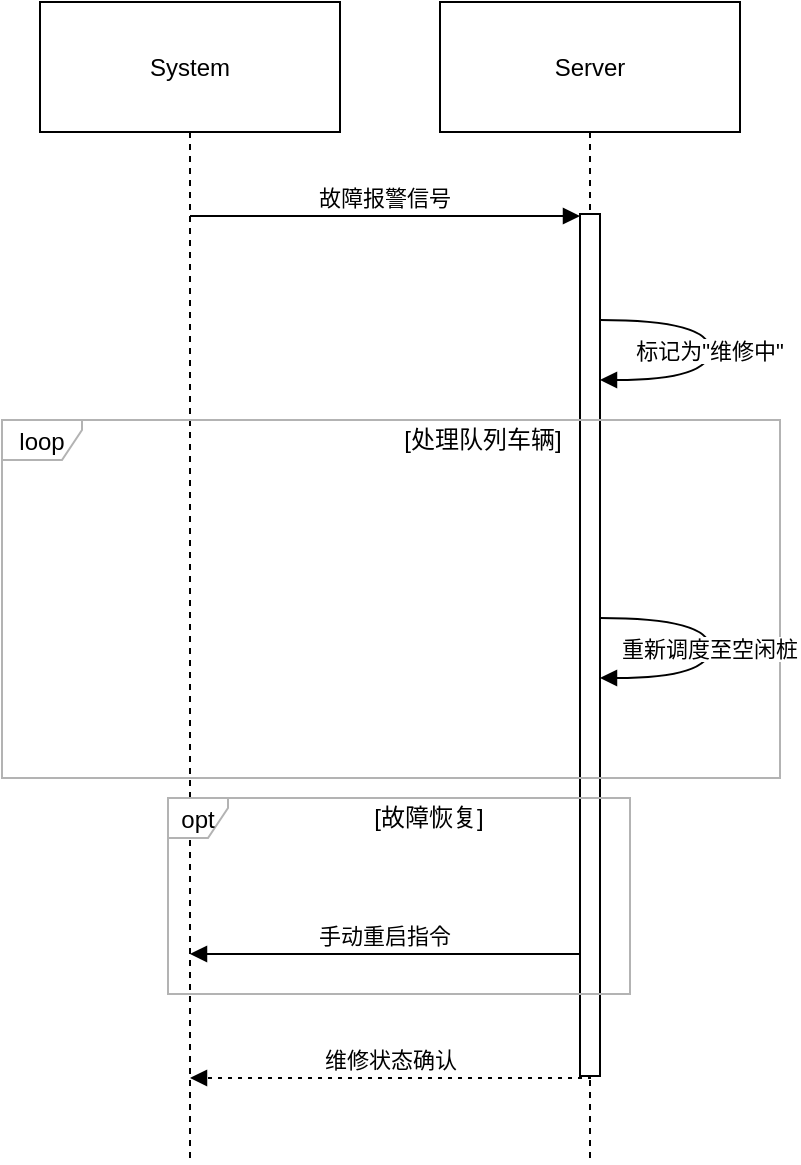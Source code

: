 <mxfile version="26.2.13">
  <diagram name="第 1 页" id="5hclALBQlh2AVa7bqb6c">
    <mxGraphModel dx="1344" dy="800" grid="1" gridSize="10" guides="1" tooltips="1" connect="1" arrows="1" fold="1" page="1" pageScale="1" pageWidth="827" pageHeight="1169" math="0" shadow="0">
      <root>
        <mxCell id="0" />
        <mxCell id="1" parent="0" />
        <mxCell id="3JH64mggHEF-HZqg0yWP-1" value="System" style="shape=umlLifeline;perimeter=lifelinePerimeter;whiteSpace=wrap;container=1;dropTarget=0;collapsible=0;recursiveResize=0;outlineConnect=0;portConstraint=eastwest;newEdgeStyle={&quot;edgeStyle&quot;:&quot;elbowEdgeStyle&quot;,&quot;elbow&quot;:&quot;vertical&quot;,&quot;curved&quot;:0,&quot;rounded&quot;:0};size=65;" vertex="1" parent="1">
          <mxGeometry x="279" y="30" width="150" height="580" as="geometry" />
        </mxCell>
        <mxCell id="3JH64mggHEF-HZqg0yWP-2" value="Server" style="shape=umlLifeline;perimeter=lifelinePerimeter;whiteSpace=wrap;container=1;dropTarget=0;collapsible=0;recursiveResize=0;outlineConnect=0;portConstraint=eastwest;newEdgeStyle={&quot;edgeStyle&quot;:&quot;elbowEdgeStyle&quot;,&quot;elbow&quot;:&quot;vertical&quot;,&quot;curved&quot;:0,&quot;rounded&quot;:0};size=65;" vertex="1" parent="1">
          <mxGeometry x="479" y="30" width="150" height="580" as="geometry" />
        </mxCell>
        <mxCell id="3JH64mggHEF-HZqg0yWP-3" value="" style="points=[];perimeter=orthogonalPerimeter;outlineConnect=0;targetShapes=umlLifeline;portConstraint=eastwest;newEdgeStyle={&quot;edgeStyle&quot;:&quot;elbowEdgeStyle&quot;,&quot;elbow&quot;:&quot;vertical&quot;,&quot;curved&quot;:0,&quot;rounded&quot;:0}" vertex="1" parent="3JH64mggHEF-HZqg0yWP-2">
          <mxGeometry x="70" y="106" width="10" height="431" as="geometry" />
        </mxCell>
        <mxCell id="3JH64mggHEF-HZqg0yWP-4" value="loop" style="shape=umlFrame;pointerEvents=0;dropTarget=0;strokeColor=#B3B3B3;height=20;width=40" vertex="1" parent="1">
          <mxGeometry x="260" y="239" width="389" height="179" as="geometry" />
        </mxCell>
        <mxCell id="3JH64mggHEF-HZqg0yWP-5" value="[处理队列车辆]" style="text;strokeColor=none;fillColor=none;align=center;verticalAlign=middle;whiteSpace=wrap;" vertex="1" parent="3JH64mggHEF-HZqg0yWP-4">
          <mxGeometry x="91.529" width="297.471" height="20" as="geometry" />
        </mxCell>
        <mxCell id="3JH64mggHEF-HZqg0yWP-6" value="opt" style="shape=umlFrame;pointerEvents=0;dropTarget=0;strokeColor=#B3B3B3;height=20;width=30" vertex="1" parent="1">
          <mxGeometry x="343" y="428" width="231" height="98" as="geometry" />
        </mxCell>
        <mxCell id="3JH64mggHEF-HZqg0yWP-7" value="[故障恢复]" style="text;strokeColor=none;fillColor=none;align=center;verticalAlign=middle;whiteSpace=wrap;" vertex="1" parent="3JH64mggHEF-HZqg0yWP-6">
          <mxGeometry x="30" width="201" height="20" as="geometry" />
        </mxCell>
        <mxCell id="3JH64mggHEF-HZqg0yWP-8" value="故障报警信号" style="verticalAlign=bottom;edgeStyle=elbowEdgeStyle;elbow=vertical;curved=0;rounded=0;endArrow=block;" edge="1" parent="1" source="3JH64mggHEF-HZqg0yWP-1" target="3JH64mggHEF-HZqg0yWP-3">
          <mxGeometry relative="1" as="geometry">
            <Array as="points">
              <mxPoint x="461" y="137" />
            </Array>
          </mxGeometry>
        </mxCell>
        <mxCell id="3JH64mggHEF-HZqg0yWP-9" value="标记为&quot;维修中&quot;" style="curved=1;endArrow=block;rounded=0;" edge="1" parent="1" source="3JH64mggHEF-HZqg0yWP-3" target="3JH64mggHEF-HZqg0yWP-3">
          <mxGeometry relative="1" as="geometry">
            <Array as="points">
              <mxPoint x="614" y="189" />
              <mxPoint x="614" y="219" />
            </Array>
          </mxGeometry>
        </mxCell>
        <mxCell id="3JH64mggHEF-HZqg0yWP-10" value="重新调度至空闲桩" style="curved=1;endArrow=block;rounded=0;" edge="1" parent="1" source="3JH64mggHEF-HZqg0yWP-3" target="3JH64mggHEF-HZqg0yWP-3">
          <mxGeometry relative="1" as="geometry">
            <Array as="points">
              <mxPoint x="614" y="338" />
              <mxPoint x="614" y="368" />
            </Array>
          </mxGeometry>
        </mxCell>
        <mxCell id="3JH64mggHEF-HZqg0yWP-11" value="手动重启指令" style="verticalAlign=bottom;edgeStyle=elbowEdgeStyle;elbow=vertical;curved=0;rounded=0;endArrow=block;" edge="1" parent="1" source="3JH64mggHEF-HZqg0yWP-3" target="3JH64mggHEF-HZqg0yWP-1">
          <mxGeometry relative="1" as="geometry">
            <Array as="points">
              <mxPoint x="464" y="506" />
            </Array>
          </mxGeometry>
        </mxCell>
        <mxCell id="3JH64mggHEF-HZqg0yWP-12" value="维修状态确认" style="verticalAlign=bottom;edgeStyle=elbowEdgeStyle;elbow=vertical;curved=0;rounded=0;dashed=1;dashPattern=2 3;endArrow=block;" edge="1" parent="1" source="3JH64mggHEF-HZqg0yWP-3" target="3JH64mggHEF-HZqg0yWP-1">
          <mxGeometry relative="1" as="geometry">
            <Array as="points">
              <mxPoint x="464" y="568" />
            </Array>
          </mxGeometry>
        </mxCell>
      </root>
    </mxGraphModel>
  </diagram>
</mxfile>
